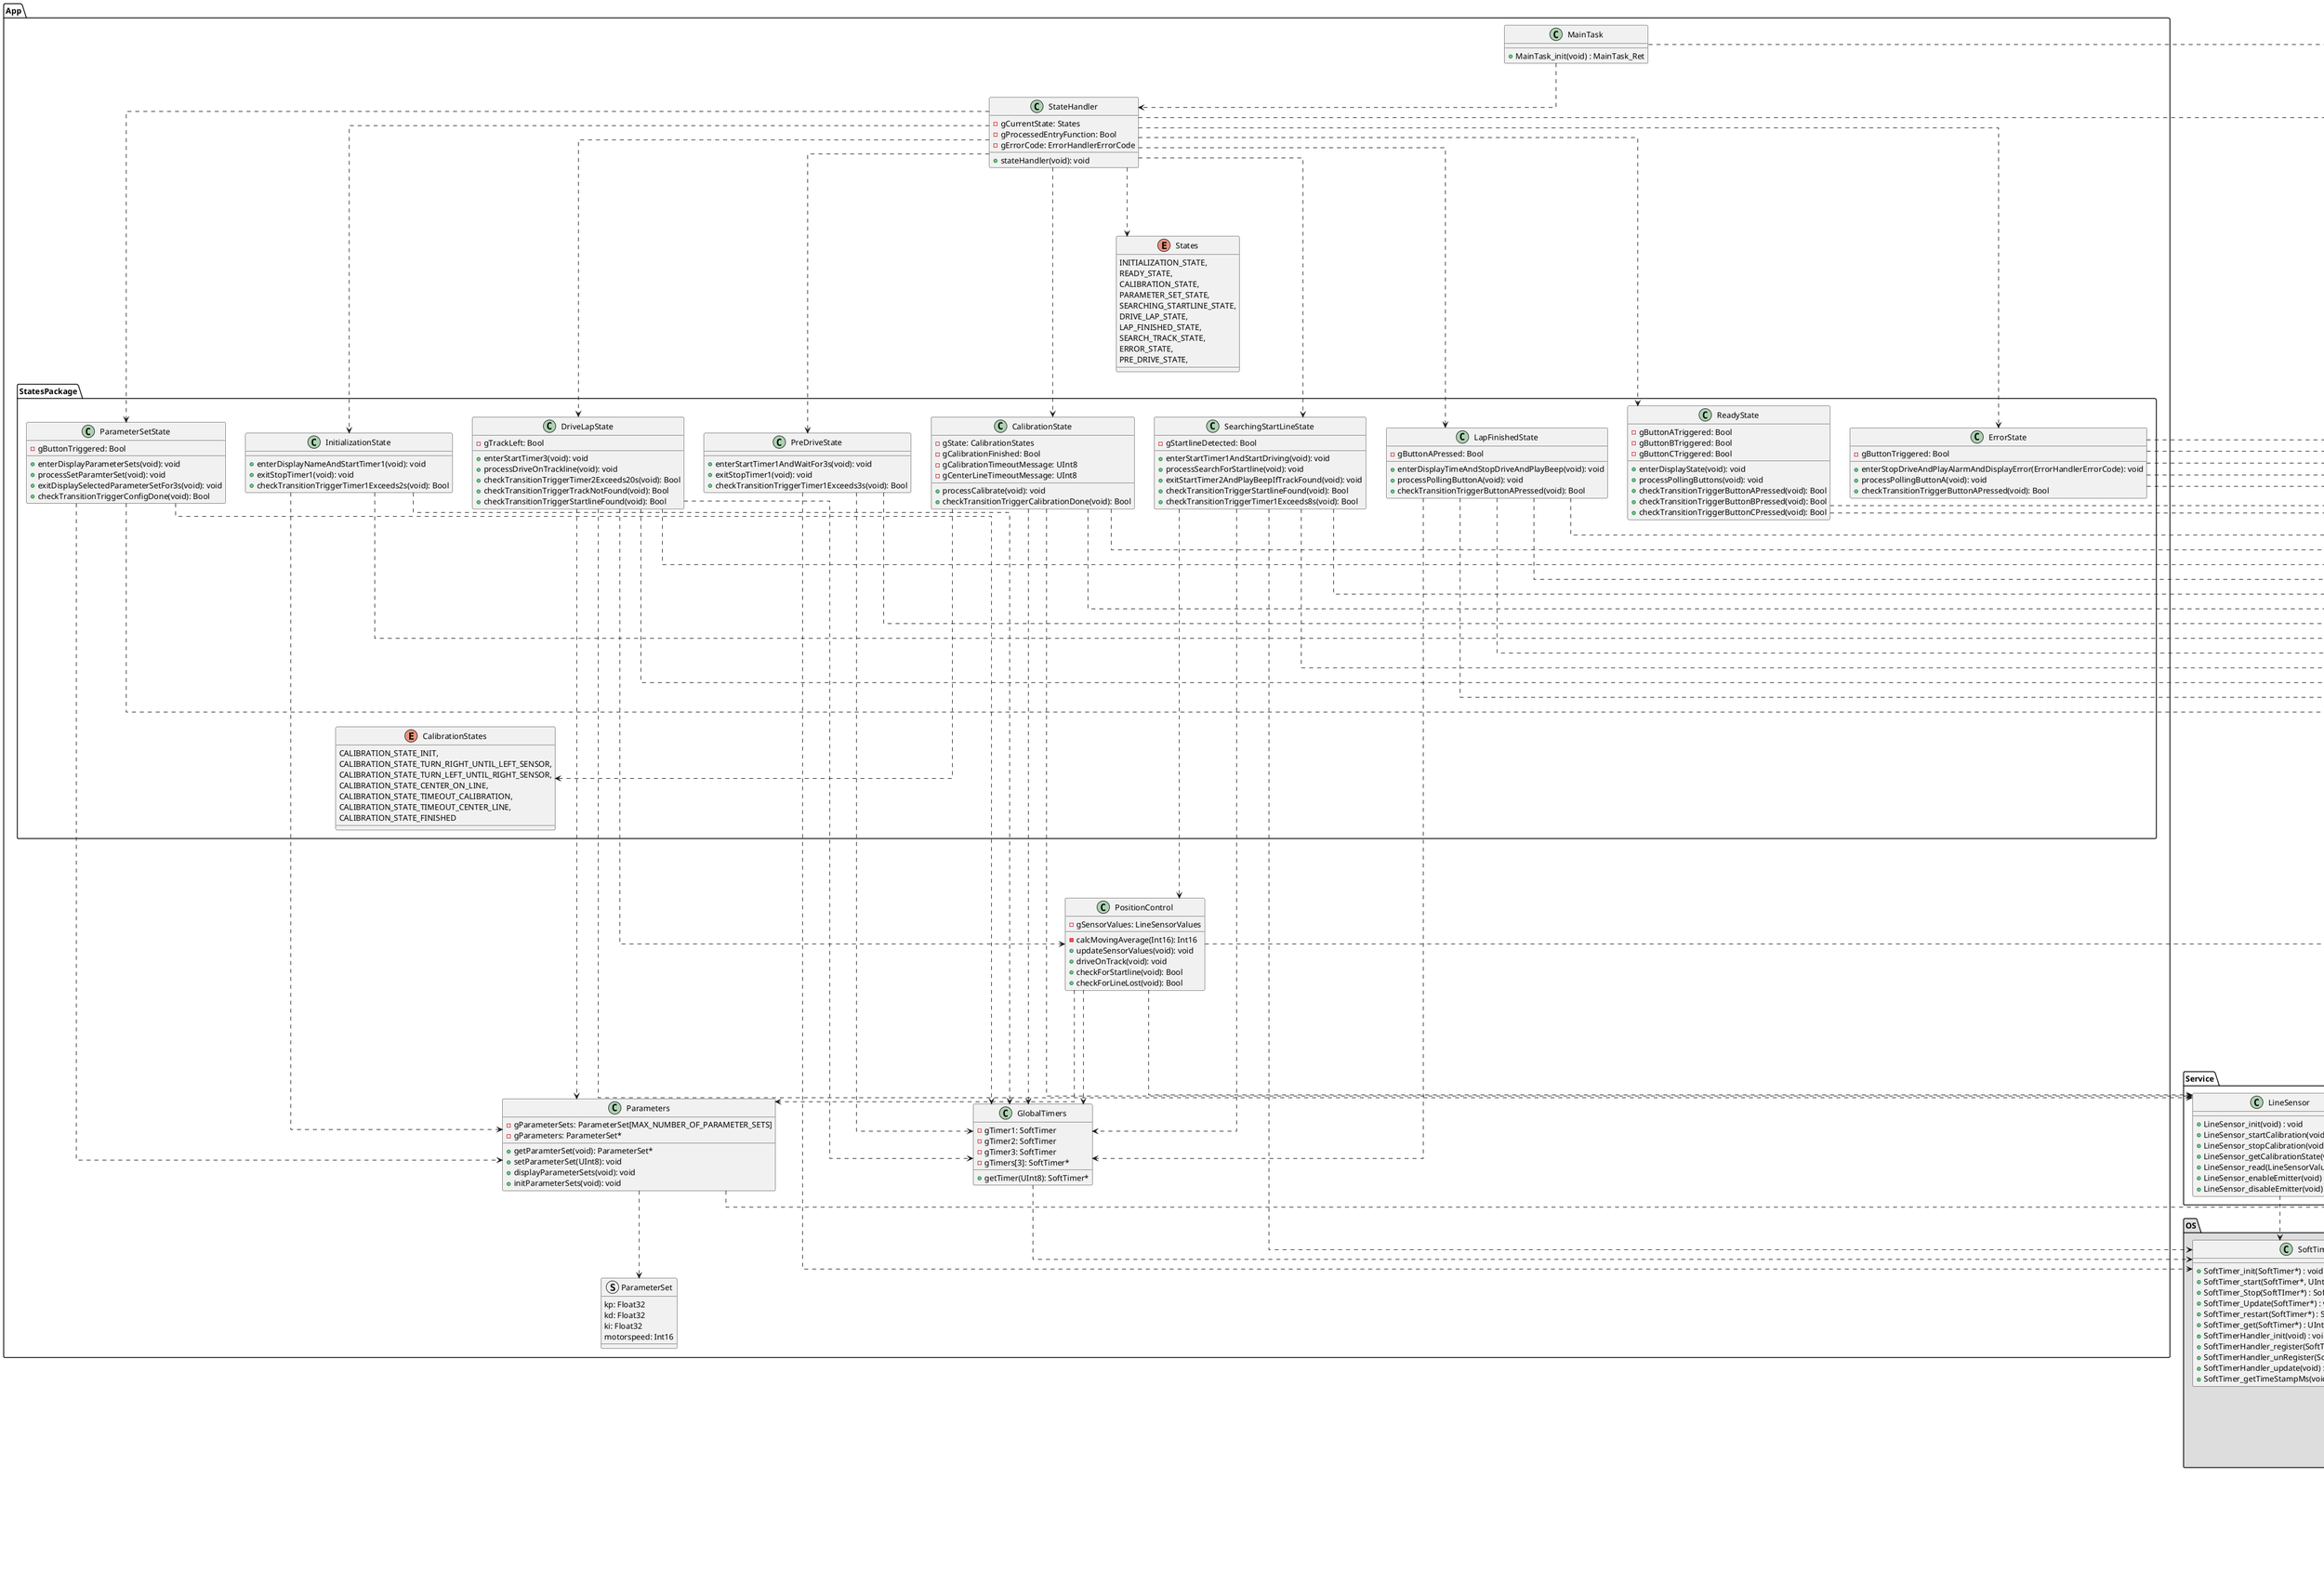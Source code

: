 @startuml classDiagram
skinparam linetype polyline
skinparam linetype ortho
top to bottom direction

package App
{
    class "MainTask" 
    {
        + MainTask_init(void) : MainTask_Ret
    }
    
    class StateHandler
    {
        -gCurrentState: States
        -gProcessedEntryFunction: Bool
        -gErrorCode: ErrorHandlerErrorCode
        +stateHandler(void): void
    }

    enum States
    {
        INITIALIZATION_STATE,
        READY_STATE,
        CALIBRATION_STATE,
        PARAMETER_SET_STATE,
        SEARCHING_STARTLINE_STATE,
        DRIVE_LAP_STATE,
        LAP_FINISHED_STATE,
        SEARCH_TRACK_STATE,
        ERROR_STATE,
        PRE_DRIVE_STATE,
    }

    class Parameters
    {
        -gParameterSets: ParameterSet[MAX_NUMBER_OF_PARAMETER_SETS]
        -gParameters: ParameterSet*
        +getParamterSet(void): ParameterSet*
        +setParameterSet(UInt8): void
        +displayParameterSets(void): void
        +initParameterSets(void): void
    }

    struct ParameterSet
    {
        kp: Float32
        kd: Float32
        ki: Float32
        motorspeed: Int16
    }

    class PositionControl
    {
        -gSensorValues: LineSensorValues
        -calcMovingAverage(Int16): Int16
        +updateSensorValues(void): void
        +driveOnTrack(void): void
        +checkForStartline(void): Bool
        +checkForLineLost(void): Bool
    }

    class GlobalTimers
    {
        -gTimer1: SoftTimer
        -gTimer2: SoftTimer
        -gTimer3: SoftTimer
        -gTimers[3]: SoftTimer*
        +getTimer(UInt8): SoftTimer*
    }

    package StatesPackage
    {
        class ReadyState
        {
            -gButtonATriggered: Bool
            -gButtonBTriggered: Bool
            -gButtonCTriggered: Bool
            +enterDisplayState(void): void
            +processPollingButtons(void): void
            +checkTransitionTriggerButtonAPressed(void): Bool
            +checkTransitionTriggerButtonBPressed(void): Bool
            +checkTransitionTriggerButtonCPressed(void): Bool
        }

        class InitializationState
        {
            +enterDisplayNameAndStartTimer1(void): void
            +exitStopTimer1(void): void
            +checkTransitionTriggerTimer1Exceeds2s(void): Bool
        }

        class PreDriveState
        {
            +enterStartTimer1AndWaitFor3s(void): void
            +exitStopTimer1(void): void
            +checkTransitionTriggerTimer1Exceeds3s(void): Bool
        }


        class SearchingStartLineState
        {
            -gStartlineDetected: Bool
            +enterStartTimer1AndStartDriving(void): void
            +processSearchForStartline(void): void
            +exitStartTimer2AndPlayBeepIfTrackFound(void): void
            +checkTransitionTriggerStartlineFound(void): Bool
            +checkTransitionTriggerTimer1Exceeds8s(void): Bool
        }

        class LapFinishedState
        {
            -gButtonAPressed: Bool
            +enterDisplayTimeAndStopDriveAndPlayBeep(void): void
            +processPollingButtonA(void): void
            +checkTransitionTriggerButtonAPressed(void): Bool
        }

        class DriveLapState
        {
            -gTrackLeft: Bool
            +enterStartTimer3(void): void
            +processDriveOnTrackline(void): void
            +checkTransitionTriggerTimer2Exceeds20s(void): Bool
            +checkTransitionTriggerTrackNotFound(void): Bool
            +checkTransitionTriggerStartlineFound(void): Bool
        }

        class ParameterSetState
        {
            -gButtonTriggered: Bool
            +enterDisplayParameterSets(void): void
            +processSetParamterSet(void): void
            +exitDisplaySelectedParameterSetFor3s(void): void
            +checkTransitionTriggerConfigDone(void): Bool
        }

        class ErrorState
        {
            -gButtonTriggered: Bool
            +enterStopDriveAndPlayAlarmAndDisplayError(ErrorHandlerErrorCode): void
            +processPollingButtonA(void): void
            +checkTransitionTriggerButtonAPressed(void): Bool
        }

        class CalibrationState
        {
            -gState: CalibrationStates
            -gCalibrationFinished: Bool
            -gCalibrationTimeoutMessage: UInt8
            -gCenterLineTimeoutMessage: UInt8
            +processCalibrate(void): void
            +checkTransitionTriggerCalibrationDone(void): Bool
        }

        enum CalibrationStates
        {
            CALIBRATION_STATE_INIT,
            CALIBRATION_STATE_TURN_RIGHT_UNTIL_LEFT_SENSOR,
            CALIBRATION_STATE_TURN_LEFT_UNTIL_RIGHT_SENSOR,
            CALIBRATION_STATE_CENTER_ON_LINE,
            CALIBRATION_STATE_TIMEOUT_CALIBRATION,
            CALIBRATION_STATE_TIMEOUT_CENTER_LINE,
            CALIBRATION_STATE_FINISHED
        }
    }
}

package Service
{
    class Button {
        + Button_init(void) : void
        + Button_getState(ButtonID) : ButtonState
    }

    class Buzzer {
        + Buzzer_init(void) : void
        + Buzzer_beep(BuzzerID) : void
    }

    class Display {
        + Display_init(void) : void
        + Display_clear(void) : void
        + Display_clearLine(void) : void
        + Display_home(void) : void
        + Display_gotoxy(UInt8, UInt8) : void
        + Display_write(char*, UInt8) : void
        + Display_writeBar(UInt8) : void
    }

    class LED {
        + Led_init(void) : void
        + Led_switchOn(Led_Led) : void
        + Led_switchOff(Led_Led) : void
    }

    class DriveControl {
        + DriveControl_init(void) : void
        + DriveControl_drive(DriveControlMotorID, UInt8, DriveControl_Direction) : void
        + DriveControl_getMileage(void) : Int32
        + DriveControl_resetMileage(void) : void
    }

    class LineSensor {
        + LineSensor_init(void) : void
        + LineSensor_startCalibration(void) : void
        + LineSensor_stopCalibration(void) : void
        + LineSensor_getCalibrationState(void) : bool
        + LineSensor_read(LineSensorValues*) : void
        + LineSensor_enableEmitter(void)
        + LineSensor_disableEmitter(void) : void
    }

}

package Hal
{
    class GPIO{
        + Gpio_init(void) : Gpio_Ret
        + Gpio_write(Gpio_ID, Gpio_State) : Gpio_Ret
        + Gpio_read(Gpio_ID, Gpio_State* : Gpio_Ret
        + Gpio_alloc(Gpio_ID, UInt8*) : Gpio_Ret
        + Gpio_free(Gpio_ID, UInt8) : Gpio_Ret
    }
    class PWM{
        + Pwm_init(void) : void
        + Pwm_setDutyCycle(PwmID, UInt8) : void
    }
    class TickTimer{
        + TickTimer_init(void) : void
        + TickTimer_setCallback(TimerTickCallback) : void
        + TickTimer_get(void) : UInt64
        + TickTimer_delay(UInt8) : void
    }
    class IRQ{
        + Irq_init(void) : void
        + Irq_enable(IrqID) : void
        + Irq_disable(IrqID) : void
        + Irq_setCallback(IrqID, IrqCallback) : void
    }
}

package "OS" #DDDDDD {
    class Scheduler {
        + Scheduler_init(void) : SchedulerRet
        + Scheduler_execute(void) : void
        + Scheduler_addTask(Task*) : Scheduler_Ret
        + Scheduler_removeTask(Task*) : Scheduler_Ret
    }

    class Task {
        + Task_init(Task*, TaskWorkCallback, TaskState, void*) : Task_Ret
    }

    class SoftTimer{
        + SoftTimer_init(SoftTimer*) : void
        + SoftTimer_start(SoftTimer*, UInt16) : SoftTimer_Ret
        + SoftTimer_Stop(SoftTImer*) : SoftTimer_Ret
        + SoftTimer_Update(SoftTimer*) : void
        + SoftTimer_restart(SoftTimer*) : SoftTimer_Ret
        + SoftTimer_get(SoftTimer*) : UInt16
        + SoftTimerHandler_init(void) : void
        + SoftTimerHandler_register(SoftTimer*) : SoftTimer_Ret
        + SoftTimerHandler_unRegister(SoftTimer*) : SoftTimer_Ret
        + SoftTimerHandler_update(void) : void
        + SoftTimer_getTimeStampMs(void) : UInt64
    }

    class ErrorHandler {
        + ErrorHandler_show(ErrorHandlerErrorCode) : void
        + ErrorHandler_halt(ErrorHandlerErrorCode) : void
        + ErrorHandler_setErrorCallback(ErrorCallback) : void
        + ErrorHandler_setPrintCallback(PrintCallback) : void
    }


' ++++++++++++++++++++++++++++++++
' App
MainTask ..> StateHandler

Scheduler <.up.. MainTask : register

StateHandler ..d..> InitializationState
StateHandler ..d..> ReadyState
StateHandler ..d..> CalibrationState
StateHandler ..d..> ParameterSetState
StateHandler ..d..> SearchingStartLineState
StateHandler ..d..> DriveLapState
StateHandler ..d..> LapFinishedState
StateHandler ..d..> SearchTrackState
StateHandler ..d..> ErrorState
StateHandler ..d..> PreDriveState
StateHandler ...> States

Parameters ..d..> Display
Parameters ..> ParameterSet

InitializationState ..d..........> Display
InitializationState ..d..........> GlobalTimers
InitializationState ..d..........> Parameters

ReadyState ..d....> Button
ReadyState ..d....> Display

PreDriveState ..d....> GlobalTimers
PreDriveState ..d....> Display

CalibrationState ..d........> LineSensor
CalibrationState ..d.....> DriveControl
CalibrationState ..d.....> GlobalTimers
CalibrationState ..d.....> Display
CalibrationState ..d.....> CalibrationStates

ParameterSetState ..d....> Button
ParameterSetState .......> Parameters
ParameterSetState ..d.....> GlobalTimers

SearchingStartLineState ..d.....> SoftTimer
SearchingStartLineState ..d.....> GlobalTimers
SearchingStartLineState ..d.....> Buzzer
SearchingStartLineState ..d.....> Display
SearchingStartLineState ..d.....> PositionControl

DriveLapState ..d.....> Buzzer
DriveLapState ......> Parameters
DriveLapState ..d....> DriveControl
DriveLapState ..d.....> LineSensor
DriveLapState ..d.....> GlobalTimers
DriveLapState ..d.....> PositionControl

TrackFunctions ...d...> LineSensor
TrackFunctions ...d..> DriveControl

LapFinishedState ..d..> Button
LapFinishedState ..d.......> Buzzer
LapFinishedState ..d....> DriveControl
LapFinishedState ..d....> GlobalTimers
LapFinishedState ..d....> Display

ErrorState ..d....> Buzzer
ErrorState ..d....> Display
ErrorState ..d.....> Button
ErrorState ..d.....> DriveControl
ErrorState ..d.....> ErrorHandler

PreDriveState ..d..> SoftTimer

GlobalTimers ..d..> SoftTimer

PositionControl ..d..> LineSensor
PositionControl ..d..> DriveControl
PositionControl ..d..> Parameters
PositionControl ..d..> GlobalTimers

' ++++++++++++++++++++++++++++++++
' Service

Button ....> GPIO
Button ..> SoftTimer

Buzzer ....> PWM
Buzzer ....> SoftTimer

Display ..> GPIO
Display ....> TickTimer
Display ..> ErrorHandler

DriveControl .....> GPIO
DriveControl ..> PWM
DriveControl ..> IRQ

LED ..> GPIO

LineSensor ..> SoftTimer
LineSensor ..> GPIO
LineSensor ..> TickTimer
LineSensor .r.> Display

' ++++++++++++++++++++++++++++++++
' OS

' ErrorHandler ..> HAL

SoftTimer ..> TickTimer

Scheduler ..> Task
Scheduler ..> IRQ


@enduml